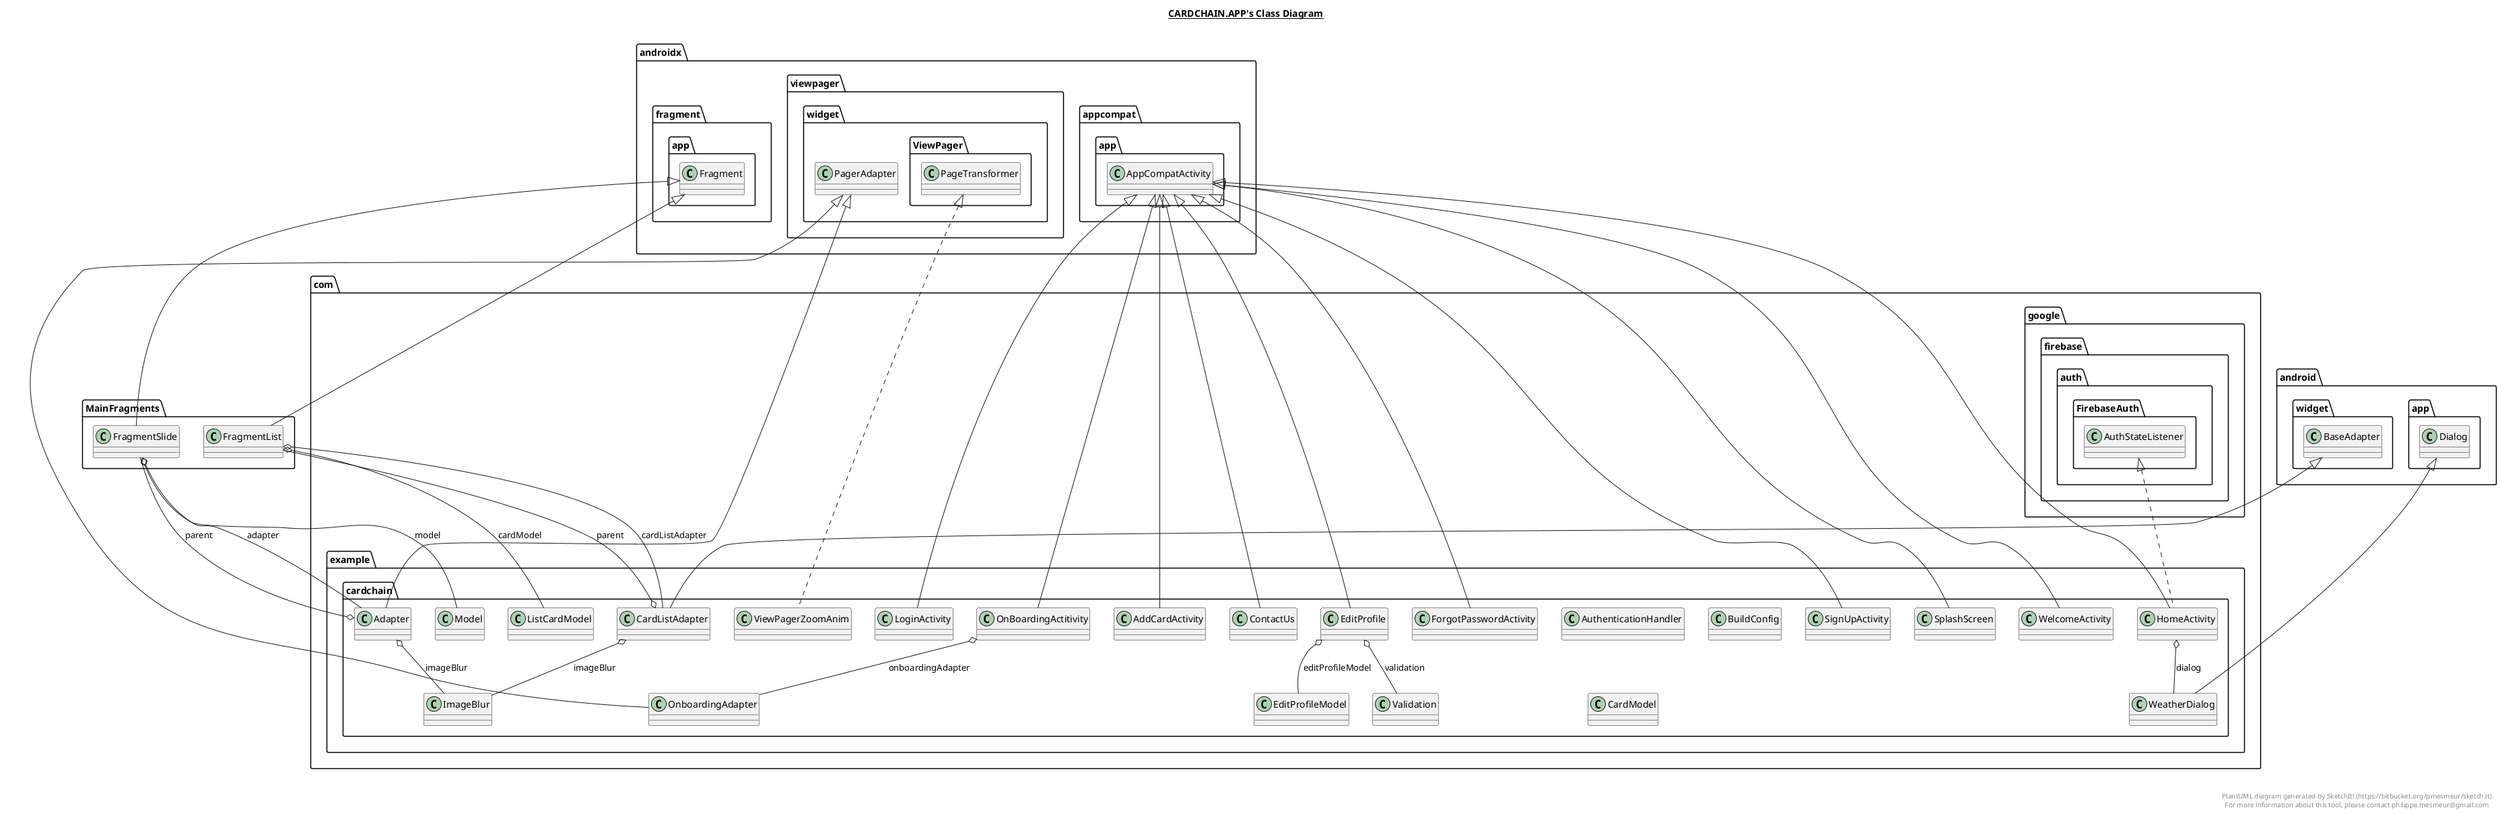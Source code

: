 @startuml

title __CARDCHAIN.APP's Class Diagram__\n

  namespace MainFragments {
    class MainFragments.FragmentList {
    }
  }
  

  namespace MainFragments {
    class MainFragments.FragmentSlide {
    }
  }
  

  namespace com.example.cardchain {
    class com.example.cardchain.Adapter {
    }
  }
  

  namespace com.example.cardchain {
    class com.example.cardchain.AddCardActivity {
    }
  }
  

  namespace com.example.cardchain {
    class com.example.cardchain.AuthenticationHandler {
    }
  }
  

  namespace com.example.cardchain {
    class com.example.cardchain.BuildConfig {
    }
  }
  

  namespace com.example.cardchain {
    class com.example.cardchain.CardListAdapter {
    }
  }
  

  namespace com.example.cardchain {
    class com.example.cardchain.CardModel {
    }
  }
  

  namespace com.example.cardchain {
    class com.example.cardchain.ContactUs {
    }
  }
  

  namespace com.example.cardchain {
    class com.example.cardchain.EditProfile {
    }
  }
  

  namespace com.example.cardchain {
    class com.example.cardchain.EditProfileModel {
    }
  }
  

  namespace com.example.cardchain {
    class com.example.cardchain.ForgotPasswordActivity {
    }
  }
  

  namespace com.example.cardchain {
    class com.example.cardchain.HomeActivity {
    }
  }
  

  namespace com.example.cardchain {
    class com.example.cardchain.ImageBlur {
    }
  }
  

  namespace com.example.cardchain {
    class com.example.cardchain.ListCardModel {
    }
  }
  

  namespace com.example.cardchain {
    class com.example.cardchain.LoginActivity {
    }
  }
  

  namespace com.example.cardchain {
    class com.example.cardchain.Model {
    }
  }
  

  namespace com.example.cardchain {
    class com.example.cardchain.OnBoardingActitivity {
    }
  }
  

  namespace com.example.cardchain {
    class com.example.cardchain.OnboardingAdapter {
    }
  }
  

  namespace com.example.cardchain {
    class com.example.cardchain.SignUpActivity {
    }
  }
  

  namespace com.example.cardchain {
    class com.example.cardchain.SplashScreen {
    }
  }
  

  namespace com.example.cardchain {
    class com.example.cardchain.Validation {
    }
  }
  

  namespace com.example.cardchain {
    class com.example.cardchain.ViewPagerZoomAnim {
    }
  }
  

  namespace com.example.cardchain {
    class com.example.cardchain.WeatherDialog {
    }
  }
  

  namespace com.example.cardchain {
    class com.example.cardchain.WelcomeActivity {
    }
  }
  

  MainFragments.FragmentList -up-|> androidx.fragment.app.Fragment
  MainFragments.FragmentList o-- com.example.cardchain.CardListAdapter : cardListAdapter
  MainFragments.FragmentList o-- com.example.cardchain.ListCardModel : cardModel
  MainFragments.FragmentSlide -up-|> androidx.fragment.app.Fragment
  MainFragments.FragmentSlide o-- com.example.cardchain.Adapter : adapter
  MainFragments.FragmentSlide o-- com.example.cardchain.Model : model
  com.example.cardchain.Adapter -up-|> androidx.viewpager.widget.PagerAdapter
  com.example.cardchain.Adapter o-- com.example.cardchain.ImageBlur : imageBlur
  com.example.cardchain.Adapter o-- MainFragments.FragmentSlide : parent
  com.example.cardchain.AddCardActivity -up-|> androidx.appcompat.app.AppCompatActivity
  com.example.cardchain.CardListAdapter -up-|> android.widget.BaseAdapter
  com.example.cardchain.CardListAdapter o-- com.example.cardchain.ImageBlur : imageBlur
  com.example.cardchain.CardListAdapter o-- MainFragments.FragmentList : parent
  com.example.cardchain.ContactUs -up-|> androidx.appcompat.app.AppCompatActivity
  com.example.cardchain.EditProfile -up-|> androidx.appcompat.app.AppCompatActivity
  com.example.cardchain.EditProfile o-- com.example.cardchain.EditProfileModel : editProfileModel
  com.example.cardchain.EditProfile o-- com.example.cardchain.Validation : validation
  com.example.cardchain.ForgotPasswordActivity -up-|> androidx.appcompat.app.AppCompatActivity
  com.example.cardchain.HomeActivity .up.|> com.google.firebase.auth.FirebaseAuth.AuthStateListener
  com.example.cardchain.HomeActivity -up-|> androidx.appcompat.app.AppCompatActivity
  com.example.cardchain.HomeActivity o-- com.example.cardchain.WeatherDialog : dialog
  com.example.cardchain.LoginActivity -up-|> androidx.appcompat.app.AppCompatActivity
  com.example.cardchain.OnBoardingActitivity -up-|> androidx.appcompat.app.AppCompatActivity
  com.example.cardchain.OnBoardingActitivity o-- com.example.cardchain.OnboardingAdapter : onboardingAdapter
  com.example.cardchain.OnboardingAdapter -up-|> androidx.viewpager.widget.PagerAdapter
  com.example.cardchain.SignUpActivity -up-|> androidx.appcompat.app.AppCompatActivity
  com.example.cardchain.SplashScreen -up-|> androidx.appcompat.app.AppCompatActivity
  com.example.cardchain.ViewPagerZoomAnim .up.|> androidx.viewpager.widget.ViewPager.PageTransformer
  com.example.cardchain.WeatherDialog -up-|> android.app.Dialog
  com.example.cardchain.WelcomeActivity -up-|> androidx.appcompat.app.AppCompatActivity


right footer


PlantUML diagram generated by SketchIt! (https://bitbucket.org/pmesmeur/sketch.it)
For more information about this tool, please contact philippe.mesmeur@gmail.com
endfooter

@enduml
